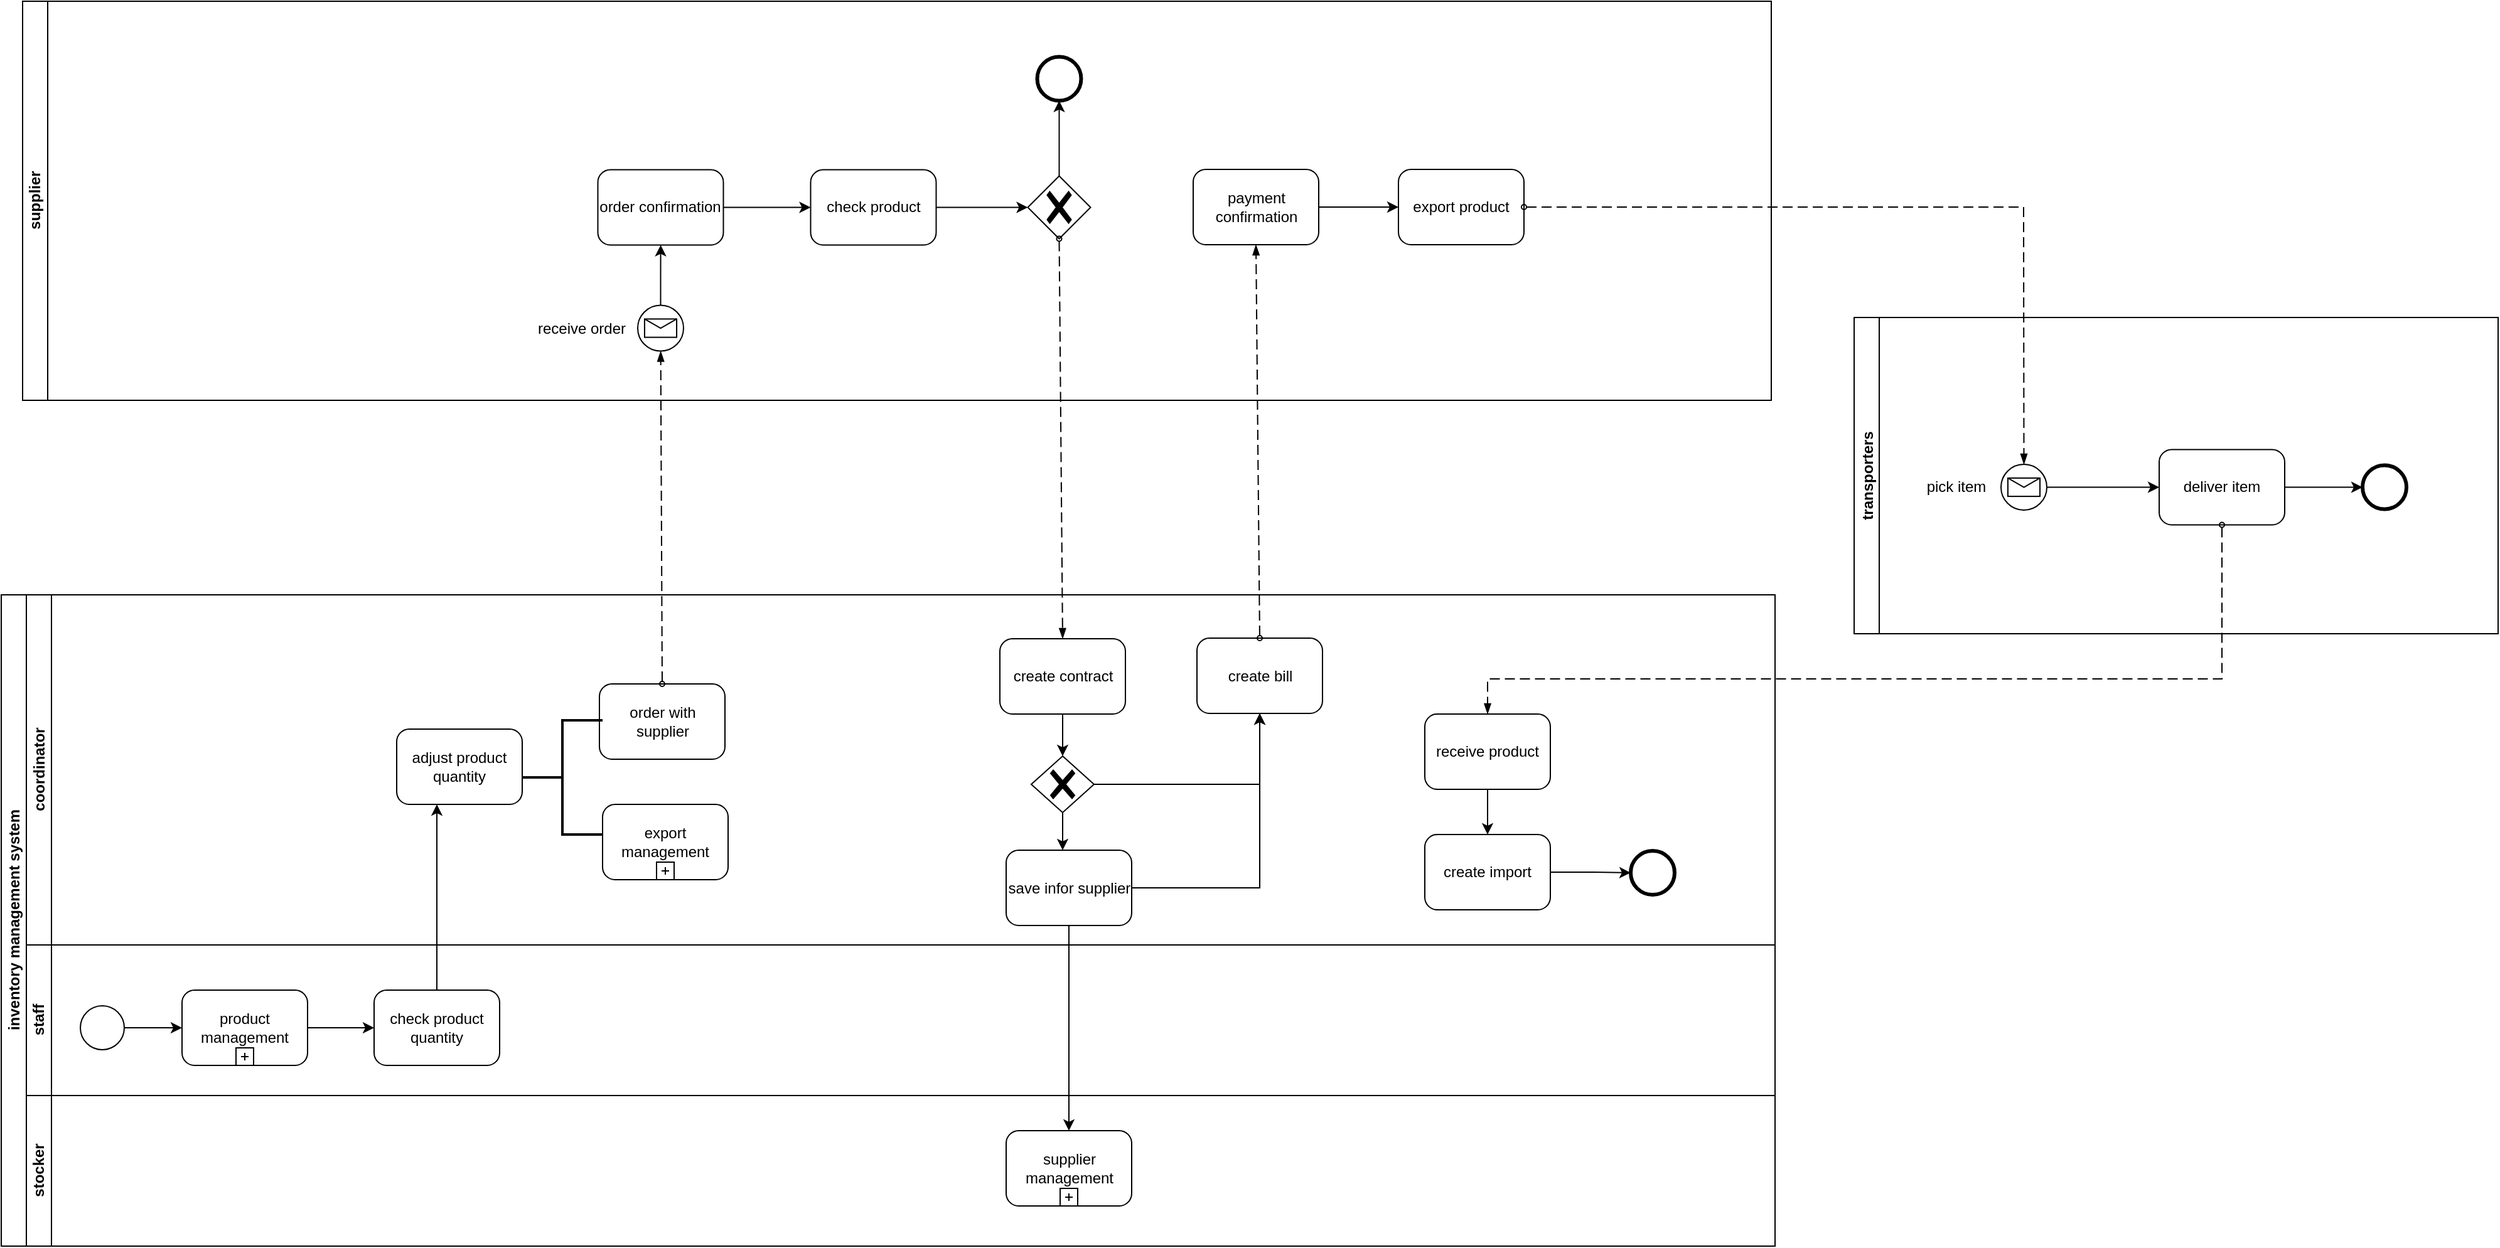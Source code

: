<mxfile version="20.2.4" type="device"><diagram name="Page-1" id="74e2e168-ea6b-b213-b513-2b3c1d86103e"><mxGraphModel dx="2302" dy="1260" grid="1" gridSize="9" guides="1" tooltips="1" connect="1" arrows="1" fold="1" page="1" pageScale="1" pageWidth="1500" pageHeight="1920" background="none" math="0" shadow="0"><root><mxCell id="0"/><mxCell id="1" parent="0"/><mxCell id="8CF6cLF_497ZP0KfiTRn-6" value="supplier" style="swimlane;html=1;startSize=20;horizontal=0;" parent="1" vertex="1"><mxGeometry x="107" y="108" width="1393" height="318" as="geometry"/></mxCell><mxCell id="yt2m0FL5eR5qhUg7MyY3-20" value="" style="edgeStyle=orthogonalEdgeStyle;rounded=0;orthogonalLoop=1;jettySize=auto;html=1;" edge="1" parent="8CF6cLF_497ZP0KfiTRn-6" source="8CF6cLF_497ZP0KfiTRn-21" target="yt2m0FL5eR5qhUg7MyY3-19"><mxGeometry relative="1" as="geometry"/></mxCell><mxCell id="8CF6cLF_497ZP0KfiTRn-21" value="order confirmation" style="points=[[0.25,0,0],[0.5,0,0],[0.75,0,0],[1,0.25,0],[1,0.5,0],[1,0.75,0],[0.75,1,0],[0.5,1,0],[0.25,1,0],[0,0.75,0],[0,0.5,0],[0,0.25,0]];shape=mxgraph.bpmn.task;whiteSpace=wrap;rectStyle=rounded;size=10;taskMarker=abstract;" parent="8CF6cLF_497ZP0KfiTRn-6" vertex="1"><mxGeometry x="458.25" y="134.25" width="100" height="60" as="geometry"/></mxCell><mxCell id="yt2m0FL5eR5qhUg7MyY3-23" value="" style="edgeStyle=orthogonalEdgeStyle;rounded=0;orthogonalLoop=1;jettySize=auto;html=1;" edge="1" parent="8CF6cLF_497ZP0KfiTRn-6" source="yt2m0FL5eR5qhUg7MyY3-1" target="yt2m0FL5eR5qhUg7MyY3-22"><mxGeometry relative="1" as="geometry"/></mxCell><mxCell id="yt2m0FL5eR5qhUg7MyY3-1" value="" style="points=[[0.25,0.25,0],[0.5,0,0],[0.75,0.25,0],[1,0.5,0],[0.75,0.75,0],[0.5,1,0],[0.25,0.75,0],[0,0.5,0]];shape=mxgraph.bpmn.gateway2;html=1;verticalLabelPosition=bottom;labelBackgroundColor=#ffffff;verticalAlign=top;align=center;perimeter=rhombusPerimeter;outlineConnect=0;outline=none;symbol=none;gwType=exclusive;" vertex="1" parent="8CF6cLF_497ZP0KfiTRn-6"><mxGeometry x="800.75" y="139.25" width="50" height="50" as="geometry"/></mxCell><mxCell id="yt2m0FL5eR5qhUg7MyY3-13" value="" style="edgeStyle=orthogonalEdgeStyle;rounded=0;orthogonalLoop=1;jettySize=auto;html=1;" edge="1" parent="8CF6cLF_497ZP0KfiTRn-6" source="yt2m0FL5eR5qhUg7MyY3-9" target="yt2m0FL5eR5qhUg7MyY3-12"><mxGeometry relative="1" as="geometry"/></mxCell><mxCell id="yt2m0FL5eR5qhUg7MyY3-9" value="payment confirmation" style="points=[[0.25,0,0],[0.5,0,0],[0.75,0,0],[1,0.25,0],[1,0.5,0],[1,0.75,0],[0.75,1,0],[0.5,1,0],[0.25,1,0],[0,0.75,0],[0,0.5,0],[0,0.25,0]];shape=mxgraph.bpmn.task;whiteSpace=wrap;rectStyle=rounded;size=10;taskMarker=abstract;" vertex="1" parent="8CF6cLF_497ZP0KfiTRn-6"><mxGeometry x="932.5" y="134" width="100" height="60" as="geometry"/></mxCell><mxCell id="yt2m0FL5eR5qhUg7MyY3-12" value="export product" style="points=[[0.25,0,0],[0.5,0,0],[0.75,0,0],[1,0.25,0],[1,0.5,0],[1,0.75,0],[0.75,1,0],[0.5,1,0],[0.25,1,0],[0,0.75,0],[0,0.5,0],[0,0.25,0]];shape=mxgraph.bpmn.task;whiteSpace=wrap;rectStyle=rounded;size=10;taskMarker=abstract;" vertex="1" parent="8CF6cLF_497ZP0KfiTRn-6"><mxGeometry x="1096" y="134" width="100" height="60" as="geometry"/></mxCell><mxCell id="yt2m0FL5eR5qhUg7MyY3-16" value="" style="edgeStyle=orthogonalEdgeStyle;rounded=0;orthogonalLoop=1;jettySize=auto;html=1;" edge="1" parent="8CF6cLF_497ZP0KfiTRn-6" source="yt2m0FL5eR5qhUg7MyY3-14" target="8CF6cLF_497ZP0KfiTRn-21"><mxGeometry relative="1" as="geometry"/></mxCell><mxCell id="yt2m0FL5eR5qhUg7MyY3-14" value="" style="points=[[0.145,0.145,0],[0.5,0,0],[0.855,0.145,0],[1,0.5,0],[0.855,0.855,0],[0.5,1,0],[0.145,0.855,0],[0,0.5,0]];shape=mxgraph.bpmn.event;html=1;verticalLabelPosition=bottom;labelBackgroundColor=#ffffff;verticalAlign=top;align=center;perimeter=ellipsePerimeter;outlineConnect=0;aspect=fixed;outline=standard;symbol=message;" vertex="1" parent="8CF6cLF_497ZP0KfiTRn-6"><mxGeometry x="490" y="242.25" width="36.5" height="36.5" as="geometry"/></mxCell><mxCell id="yt2m0FL5eR5qhUg7MyY3-17" value="receive order" style="text;html=1;align=center;verticalAlign=middle;resizable=0;points=[];autosize=1;strokeColor=none;fillColor=none;" vertex="1" parent="8CF6cLF_497ZP0KfiTRn-6"><mxGeometry x="400" y="247" width="90" height="27" as="geometry"/></mxCell><mxCell id="yt2m0FL5eR5qhUg7MyY3-21" value="" style="edgeStyle=orthogonalEdgeStyle;rounded=0;orthogonalLoop=1;jettySize=auto;html=1;" edge="1" parent="8CF6cLF_497ZP0KfiTRn-6" source="yt2m0FL5eR5qhUg7MyY3-19" target="yt2m0FL5eR5qhUg7MyY3-1"><mxGeometry relative="1" as="geometry"/></mxCell><mxCell id="yt2m0FL5eR5qhUg7MyY3-19" value="check product" style="points=[[0.25,0,0],[0.5,0,0],[0.75,0,0],[1,0.25,0],[1,0.5,0],[1,0.75,0],[0.75,1,0],[0.5,1,0],[0.25,1,0],[0,0.75,0],[0,0.5,0],[0,0.25,0]];shape=mxgraph.bpmn.task;whiteSpace=wrap;rectStyle=rounded;size=10;taskMarker=abstract;" vertex="1" parent="8CF6cLF_497ZP0KfiTRn-6"><mxGeometry x="627.75" y="134.25" width="100" height="60" as="geometry"/></mxCell><mxCell id="yt2m0FL5eR5qhUg7MyY3-22" value="" style="points=[[0.145,0.145,0],[0.5,0,0],[0.855,0.145,0],[1,0.5,0],[0.855,0.855,0],[0.5,1,0],[0.145,0.855,0],[0,0.5,0]];shape=mxgraph.bpmn.event;html=1;verticalLabelPosition=bottom;labelBackgroundColor=#ffffff;verticalAlign=top;align=center;perimeter=ellipsePerimeter;outlineConnect=0;aspect=fixed;outline=end;symbol=terminate2;" vertex="1" parent="8CF6cLF_497ZP0KfiTRn-6"><mxGeometry x="808.25" y="44.25" width="35" height="35" as="geometry"/></mxCell><mxCell id="8CF6cLF_497ZP0KfiTRn-80" value="inventory management system&lt;br&gt;" style="swimlane;html=1;childLayout=stackLayout;resizeParent=1;resizeParentMax=0;horizontal=0;startSize=20;horizontalStack=0;" parent="1" vertex="1"><mxGeometry x="90" y="581" width="1413" height="519" as="geometry"/></mxCell><mxCell id="8CF6cLF_497ZP0KfiTRn-81" value="coordinator" style="swimlane;html=1;startSize=20;horizontal=0;" parent="8CF6cLF_497ZP0KfiTRn-80" vertex="1"><mxGeometry x="20" width="1393" height="279" as="geometry"/></mxCell><mxCell id="8CF6cLF_497ZP0KfiTRn-23" value="adjust product quantity" style="points=[[0.25,0,0],[0.5,0,0],[0.75,0,0],[1,0.25,0],[1,0.5,0],[1,0.75,0],[0.75,1,0],[0.5,1,0],[0.25,1,0],[0,0.75,0],[0,0.5,0],[0,0.25,0]];shape=mxgraph.bpmn.task;whiteSpace=wrap;rectStyle=rounded;size=10;taskMarker=abstract;" parent="8CF6cLF_497ZP0KfiTRn-81" vertex="1"><mxGeometry x="295" y="107" width="100" height="60" as="geometry"/></mxCell><mxCell id="8CF6cLF_497ZP0KfiTRn-122" value="" style="edgeStyle=orthogonalEdgeStyle;rounded=0;orthogonalLoop=1;jettySize=auto;html=1;" parent="8CF6cLF_497ZP0KfiTRn-81" source="8CF6cLF_497ZP0KfiTRn-37" target="8CF6cLF_497ZP0KfiTRn-42" edge="1"><mxGeometry relative="1" as="geometry"><Array as="points"><mxPoint x="823.5" y="149.5"/><mxPoint x="823.5" y="149.5"/></Array></mxGeometry></mxCell><mxCell id="8CF6cLF_497ZP0KfiTRn-124" value="" style="edgeStyle=orthogonalEdgeStyle;rounded=0;orthogonalLoop=1;jettySize=auto;html=1;" parent="8CF6cLF_497ZP0KfiTRn-81" source="8CF6cLF_497ZP0KfiTRn-37" target="8CF6cLF_497ZP0KfiTRn-40" edge="1"><mxGeometry relative="1" as="geometry"/></mxCell><mxCell id="8CF6cLF_497ZP0KfiTRn-37" value="" style="points=[[0.25,0.25,0],[0.5,0,0],[0.75,0.25,0],[1,0.5,0],[0.75,0.75,0],[0.5,1,0],[0.25,0.75,0],[0,0.5,0]];shape=mxgraph.bpmn.gateway2;html=1;verticalLabelPosition=bottom;labelBackgroundColor=#ffffff;verticalAlign=top;align=center;perimeter=rhombusPerimeter;outlineConnect=0;outline=none;symbol=none;gwType=exclusive;" parent="8CF6cLF_497ZP0KfiTRn-81" vertex="1"><mxGeometry x="800.5" y="128.5" width="50" height="45" as="geometry"/></mxCell><mxCell id="8CF6cLF_497ZP0KfiTRn-125" style="edgeStyle=orthogonalEdgeStyle;rounded=0;orthogonalLoop=1;jettySize=auto;html=1;exitX=1;exitY=0.5;exitDx=0;exitDy=0;exitPerimeter=0;entryX=0.5;entryY=1;entryDx=0;entryDy=0;entryPerimeter=0;" parent="8CF6cLF_497ZP0KfiTRn-81" source="8CF6cLF_497ZP0KfiTRn-42" target="8CF6cLF_497ZP0KfiTRn-40" edge="1"><mxGeometry relative="1" as="geometry"/></mxCell><mxCell id="8CF6cLF_497ZP0KfiTRn-42" value="save infor supplier" style="points=[[0.25,0,0],[0.5,0,0],[0.75,0,0],[1,0.25,0],[1,0.5,0],[1,0.75,0],[0.75,1,0],[0.5,1,0],[0.25,1,0],[0,0.75,0],[0,0.5,0],[0,0.25,0]];shape=mxgraph.bpmn.task;whiteSpace=wrap;rectStyle=rounded;size=10;taskMarker=abstract;" parent="8CF6cLF_497ZP0KfiTRn-81" vertex="1"><mxGeometry x="780.5" y="203.5" width="100" height="60" as="geometry"/></mxCell><mxCell id="8CF6cLF_497ZP0KfiTRn-40" value="create bill" style="points=[[0.25,0,0],[0.5,0,0],[0.75,0,0],[1,0.25,0],[1,0.5,0],[1,0.75,0],[0.75,1,0],[0.5,1,0],[0.25,1,0],[0,0.75,0],[0,0.5,0],[0,0.25,0]];shape=mxgraph.bpmn.task;whiteSpace=wrap;rectStyle=rounded;size=10;taskMarker=abstract;" parent="8CF6cLF_497ZP0KfiTRn-81" vertex="1"><mxGeometry x="932.5" y="34.5" width="100" height="60" as="geometry"/></mxCell><mxCell id="8CF6cLF_497ZP0KfiTRn-128" value="" style="edgeStyle=orthogonalEdgeStyle;rounded=0;orthogonalLoop=1;jettySize=auto;html=1;" parent="8CF6cLF_497ZP0KfiTRn-81" source="8CF6cLF_497ZP0KfiTRn-44" target="8CF6cLF_497ZP0KfiTRn-127" edge="1"><mxGeometry relative="1" as="geometry"/></mxCell><mxCell id="8CF6cLF_497ZP0KfiTRn-44" value="create import" style="points=[[0.25,0,0],[0.5,0,0],[0.75,0,0],[1,0.25,0],[1,0.5,0],[1,0.75,0],[0.75,1,0],[0.5,1,0],[0.25,1,0],[0,0.75,0],[0,0.5,0],[0,0.25,0]];shape=mxgraph.bpmn.task;whiteSpace=wrap;rectStyle=rounded;size=10;taskMarker=abstract;" parent="8CF6cLF_497ZP0KfiTRn-81" vertex="1"><mxGeometry x="1114" y="191" width="100" height="60" as="geometry"/></mxCell><mxCell id="8CF6cLF_497ZP0KfiTRn-118" value="order with supplier" style="points=[[0.25,0,0],[0.5,0,0],[0.75,0,0],[1,0.25,0],[1,0.5,0],[1,0.75,0],[0.75,1,0],[0.5,1,0],[0.25,1,0],[0,0.75,0],[0,0.5,0],[0,0.25,0]];shape=mxgraph.bpmn.task;whiteSpace=wrap;rectStyle=rounded;size=10;taskMarker=abstract;" parent="8CF6cLF_497ZP0KfiTRn-81" vertex="1"><mxGeometry x="456.5" y="71" width="100" height="60" as="geometry"/></mxCell><mxCell id="8CF6cLF_497ZP0KfiTRn-127" value="" style="points=[[0.145,0.145,0],[0.5,0,0],[0.855,0.145,0],[1,0.5,0],[0.855,0.855,0],[0.5,1,0],[0.145,0.855,0],[0,0.5,0]];shape=mxgraph.bpmn.event;html=1;verticalLabelPosition=bottom;labelBackgroundColor=#ffffff;verticalAlign=top;align=center;perimeter=ellipsePerimeter;outlineConnect=0;aspect=fixed;outline=end;symbol=terminate2;" parent="8CF6cLF_497ZP0KfiTRn-81" vertex="1"><mxGeometry x="1278" y="204" width="35" height="35" as="geometry"/></mxCell><mxCell id="8CF6cLF_497ZP0KfiTRn-149" value="" style="strokeWidth=2;html=1;shape=mxgraph.flowchart.annotation_2;align=left;labelPosition=right;pointerEvents=1;" parent="8CF6cLF_497ZP0KfiTRn-81" vertex="1"><mxGeometry x="395" y="100" width="64" height="91" as="geometry"/></mxCell><mxCell id="8CF6cLF_497ZP0KfiTRn-150" value="export management" style="points=[[0.25,0,0],[0.5,0,0],[0.75,0,0],[1,0.25,0],[1,0.5,0],[1,0.75,0],[0.75,1,0],[0.5,1,0],[0.25,1,0],[0,0.75,0],[0,0.5,0],[0,0.25,0]];shape=mxgraph.bpmn.task;whiteSpace=wrap;rectStyle=rounded;size=10;taskMarker=abstract;isLoopSub=1;" parent="8CF6cLF_497ZP0KfiTRn-81" vertex="1"><mxGeometry x="459" y="167" width="100" height="60" as="geometry"/></mxCell><mxCell id="8CF6cLF_497ZP0KfiTRn-153" style="edgeStyle=orthogonalEdgeStyle;rounded=0;orthogonalLoop=1;jettySize=auto;html=1;entryX=0.5;entryY=0;entryDx=0;entryDy=0;entryPerimeter=0;" parent="8CF6cLF_497ZP0KfiTRn-81" source="8CF6cLF_497ZP0KfiTRn-33" target="8CF6cLF_497ZP0KfiTRn-37" edge="1"><mxGeometry relative="1" as="geometry"/></mxCell><mxCell id="8CF6cLF_497ZP0KfiTRn-33" value="create contract" style="points=[[0.25,0,0],[0.5,0,0],[0.75,0,0],[1,0.25,0],[1,0.5,0],[1,0.75,0],[0.75,1,0],[0.5,1,0],[0.25,1,0],[0,0.75,0],[0,0.5,0],[0,0.25,0]];shape=mxgraph.bpmn.task;whiteSpace=wrap;rectStyle=rounded;size=10;taskMarker=abstract;" parent="8CF6cLF_497ZP0KfiTRn-81" vertex="1"><mxGeometry x="775.5" y="35" width="100" height="60" as="geometry"/></mxCell><mxCell id="yt2m0FL5eR5qhUg7MyY3-37" value="" style="edgeStyle=orthogonalEdgeStyle;rounded=0;orthogonalLoop=1;jettySize=auto;html=1;" edge="1" parent="8CF6cLF_497ZP0KfiTRn-81" source="yt2m0FL5eR5qhUg7MyY3-35" target="8CF6cLF_497ZP0KfiTRn-44"><mxGeometry relative="1" as="geometry"/></mxCell><mxCell id="yt2m0FL5eR5qhUg7MyY3-35" value="receive product" style="points=[[0.25,0,0],[0.5,0,0],[0.75,0,0],[1,0.25,0],[1,0.5,0],[1,0.75,0],[0.75,1,0],[0.5,1,0],[0.25,1,0],[0,0.75,0],[0,0.5,0],[0,0.25,0]];shape=mxgraph.bpmn.task;whiteSpace=wrap;rectStyle=rounded;size=10;taskMarker=abstract;" vertex="1" parent="8CF6cLF_497ZP0KfiTRn-81"><mxGeometry x="1114" y="95" width="100" height="60" as="geometry"/></mxCell><mxCell id="8CF6cLF_497ZP0KfiTRn-82" value="staff" style="swimlane;html=1;startSize=20;horizontal=0;" parent="8CF6cLF_497ZP0KfiTRn-80" vertex="1"><mxGeometry x="20" y="279" width="1393" height="120" as="geometry"/></mxCell><mxCell id="8CF6cLF_497ZP0KfiTRn-17" value="check product quantity" style="points=[[0.25,0,0],[0.5,0,0],[0.75,0,0],[1,0.25,0],[1,0.5,0],[1,0.75,0],[0.75,1,0],[0.5,1,0],[0.25,1,0],[0,0.75,0],[0,0.5,0],[0,0.25,0]];shape=mxgraph.bpmn.task;whiteSpace=wrap;rectStyle=rounded;size=10;taskMarker=abstract;" parent="8CF6cLF_497ZP0KfiTRn-82" vertex="1"><mxGeometry x="277" y="36" width="100" height="60" as="geometry"/></mxCell><mxCell id="8CF6cLF_497ZP0KfiTRn-138" value="" style="edgeStyle=orthogonalEdgeStyle;rounded=0;orthogonalLoop=1;jettySize=auto;html=1;" parent="8CF6cLF_497ZP0KfiTRn-82" source="8CF6cLF_497ZP0KfiTRn-9" target="8CF6cLF_497ZP0KfiTRn-137" edge="1"><mxGeometry relative="1" as="geometry"/></mxCell><mxCell id="8CF6cLF_497ZP0KfiTRn-9" value="" style="points=[[0.145,0.145,0],[0.5,0,0],[0.855,0.145,0],[1,0.5,0],[0.855,0.855,0],[0.5,1,0],[0.145,0.855,0],[0,0.5,0]];shape=mxgraph.bpmn.event;html=1;verticalLabelPosition=bottom;labelBackgroundColor=#ffffff;verticalAlign=top;align=center;perimeter=ellipsePerimeter;outlineConnect=0;aspect=fixed;outline=standard;symbol=general;" parent="8CF6cLF_497ZP0KfiTRn-82" vertex="1"><mxGeometry x="43" y="48.5" width="35" height="35" as="geometry"/></mxCell><mxCell id="8CF6cLF_497ZP0KfiTRn-139" value="" style="edgeStyle=orthogonalEdgeStyle;rounded=0;orthogonalLoop=1;jettySize=auto;html=1;" parent="8CF6cLF_497ZP0KfiTRn-82" source="8CF6cLF_497ZP0KfiTRn-137" target="8CF6cLF_497ZP0KfiTRn-17" edge="1"><mxGeometry relative="1" as="geometry"/></mxCell><mxCell id="8CF6cLF_497ZP0KfiTRn-137" value="product management" style="points=[[0.25,0,0],[0.5,0,0],[0.75,0,0],[1,0.25,0],[1,0.5,0],[1,0.75,0],[0.75,1,0],[0.5,1,0],[0.25,1,0],[0,0.75,0],[0,0.5,0],[0,0.25,0]];shape=mxgraph.bpmn.task;whiteSpace=wrap;rectStyle=rounded;size=10;taskMarker=abstract;isLoopSub=1;" parent="8CF6cLF_497ZP0KfiTRn-82" vertex="1"><mxGeometry x="124" y="36" width="100" height="60" as="geometry"/></mxCell><mxCell id="8CF6cLF_497ZP0KfiTRn-117" value="" style="edgeStyle=orthogonalEdgeStyle;rounded=0;orthogonalLoop=1;jettySize=auto;html=1;" parent="8CF6cLF_497ZP0KfiTRn-80" source="8CF6cLF_497ZP0KfiTRn-17" target="8CF6cLF_497ZP0KfiTRn-23" edge="1"><mxGeometry relative="1" as="geometry"><Array as="points"><mxPoint x="360" y="130"/><mxPoint x="360" y="130"/></Array></mxGeometry></mxCell><mxCell id="8CF6cLF_497ZP0KfiTRn-83" value="stocker&lt;br&gt;" style="swimlane;html=1;startSize=20;horizontal=0;" parent="8CF6cLF_497ZP0KfiTRn-80" vertex="1"><mxGeometry x="20" y="399" width="1393" height="120" as="geometry"/></mxCell><mxCell id="8CF6cLF_497ZP0KfiTRn-132" value="supplier management" style="points=[[0.25,0,0],[0.5,0,0],[0.75,0,0],[1,0.25,0],[1,0.5,0],[1,0.75,0],[0.75,1,0],[0.5,1,0],[0.25,1,0],[0,0.75,0],[0,0.5,0],[0,0.25,0]];shape=mxgraph.bpmn.task;whiteSpace=wrap;rectStyle=rounded;size=10;taskMarker=abstract;isLoopSub=1;" parent="8CF6cLF_497ZP0KfiTRn-83" vertex="1"><mxGeometry x="780.5" y="28" width="100" height="60" as="geometry"/></mxCell><mxCell id="8CF6cLF_497ZP0KfiTRn-136" style="edgeStyle=orthogonalEdgeStyle;rounded=0;orthogonalLoop=1;jettySize=auto;html=1;entryX=0.5;entryY=0;entryDx=0;entryDy=0;entryPerimeter=0;" parent="8CF6cLF_497ZP0KfiTRn-80" source="8CF6cLF_497ZP0KfiTRn-42" target="8CF6cLF_497ZP0KfiTRn-132" edge="1"><mxGeometry relative="1" as="geometry"><mxPoint x="851.18" y="424.176" as="targetPoint"/></mxGeometry></mxCell><mxCell id="8CF6cLF_497ZP0KfiTRn-131" value="" style="dashed=1;dashPattern=8 4;endArrow=blockThin;endFill=1;startArrow=oval;startFill=0;endSize=6;startSize=4;rounded=0;exitX=0.5;exitY=0;exitDx=0;exitDy=0;exitPerimeter=0;" parent="1" source="8CF6cLF_497ZP0KfiTRn-118" target="yt2m0FL5eR5qhUg7MyY3-14" edge="1"><mxGeometry width="160" relative="1" as="geometry"><mxPoint x="504" y="666" as="sourcePoint"/><mxPoint x="664" y="666" as="targetPoint"/></mxGeometry></mxCell><mxCell id="yt2m0FL5eR5qhUg7MyY3-10" value="" style="dashed=1;dashPattern=8 4;endArrow=blockThin;endFill=1;startArrow=oval;startFill=0;endSize=6;startSize=4;rounded=0;entryX=0.5;entryY=1;entryDx=0;entryDy=0;entryPerimeter=0;exitX=0.5;exitY=0;exitDx=0;exitDy=0;exitPerimeter=0;" edge="1" parent="1" source="8CF6cLF_497ZP0KfiTRn-40" target="yt2m0FL5eR5qhUg7MyY3-9"><mxGeometry width="160" relative="1" as="geometry"><mxPoint x="944.5" y="501" as="sourcePoint"/><mxPoint x="945" y="627.5" as="targetPoint"/></mxGeometry></mxCell><mxCell id="yt2m0FL5eR5qhUg7MyY3-4" value="" style="dashed=1;dashPattern=8 4;endArrow=blockThin;endFill=1;startArrow=oval;startFill=0;endSize=6;startSize=4;rounded=0;entryX=0.5;entryY=0;entryDx=0;entryDy=0;entryPerimeter=0;exitX=0.5;exitY=1;exitDx=0;exitDy=0;exitPerimeter=0;" edge="1" parent="1" source="yt2m0FL5eR5qhUg7MyY3-1" target="8CF6cLF_497ZP0KfiTRn-33"><mxGeometry width="160" relative="1" as="geometry"><mxPoint x="936.5" y="397.5" as="sourcePoint"/><mxPoint x="956.5" y="610" as="targetPoint"/></mxGeometry></mxCell><mxCell id="yt2m0FL5eR5qhUg7MyY3-25" value="transporters" style="swimlane;startSize=20;horizontal=0;" vertex="1" parent="1"><mxGeometry x="1566" y="360" width="513" height="252" as="geometry"/></mxCell><mxCell id="yt2m0FL5eR5qhUg7MyY3-34" value="" style="edgeStyle=orthogonalEdgeStyle;rounded=0;orthogonalLoop=1;jettySize=auto;html=1;" edge="1" parent="yt2m0FL5eR5qhUg7MyY3-25" source="yt2m0FL5eR5qhUg7MyY3-28" target="yt2m0FL5eR5qhUg7MyY3-33"><mxGeometry relative="1" as="geometry"/></mxCell><mxCell id="yt2m0FL5eR5qhUg7MyY3-28" value="deliver item" style="points=[[0.25,0,0],[0.5,0,0],[0.75,0,0],[1,0.25,0],[1,0.5,0],[1,0.75,0],[0.75,1,0],[0.5,1,0],[0.25,1,0],[0,0.75,0],[0,0.5,0],[0,0.25,0]];shape=mxgraph.bpmn.task;whiteSpace=wrap;rectStyle=rounded;size=10;taskMarker=abstract;" vertex="1" parent="yt2m0FL5eR5qhUg7MyY3-25"><mxGeometry x="243" y="105.25" width="100" height="60" as="geometry"/></mxCell><mxCell id="yt2m0FL5eR5qhUg7MyY3-32" value="" style="edgeStyle=orthogonalEdgeStyle;rounded=0;orthogonalLoop=1;jettySize=auto;html=1;" edge="1" parent="yt2m0FL5eR5qhUg7MyY3-25" source="yt2m0FL5eR5qhUg7MyY3-29" target="yt2m0FL5eR5qhUg7MyY3-28"><mxGeometry relative="1" as="geometry"/></mxCell><mxCell id="yt2m0FL5eR5qhUg7MyY3-29" value="" style="points=[[0.145,0.145,0],[0.5,0,0],[0.855,0.145,0],[1,0.5,0],[0.855,0.855,0],[0.5,1,0],[0.145,0.855,0],[0,0.5,0]];shape=mxgraph.bpmn.event;html=1;verticalLabelPosition=bottom;labelBackgroundColor=#ffffff;verticalAlign=top;align=center;perimeter=ellipsePerimeter;outlineConnect=0;aspect=fixed;outline=standard;symbol=message;" vertex="1" parent="yt2m0FL5eR5qhUg7MyY3-25"><mxGeometry x="117" y="117" width="36.5" height="36.5" as="geometry"/></mxCell><mxCell id="yt2m0FL5eR5qhUg7MyY3-31" value="pick item" style="text;html=1;align=center;verticalAlign=middle;resizable=0;points=[];autosize=1;strokeColor=none;fillColor=none;" vertex="1" parent="yt2m0FL5eR5qhUg7MyY3-25"><mxGeometry x="45" y="121.75" width="72" height="27" as="geometry"/></mxCell><mxCell id="yt2m0FL5eR5qhUg7MyY3-33" value="" style="points=[[0.145,0.145,0],[0.5,0,0],[0.855,0.145,0],[1,0.5,0],[0.855,0.855,0],[0.5,1,0],[0.145,0.855,0],[0,0.5,0]];shape=mxgraph.bpmn.event;html=1;verticalLabelPosition=bottom;labelBackgroundColor=#ffffff;verticalAlign=top;align=center;perimeter=ellipsePerimeter;outlineConnect=0;aspect=fixed;outline=end;symbol=terminate2;" vertex="1" parent="yt2m0FL5eR5qhUg7MyY3-25"><mxGeometry x="405" y="117.75" width="35" height="35" as="geometry"/></mxCell><mxCell id="yt2m0FL5eR5qhUg7MyY3-30" value="" style="dashed=1;dashPattern=8 4;endArrow=blockThin;endFill=1;startArrow=oval;startFill=0;endSize=6;startSize=4;rounded=0;exitX=1;exitY=0.5;exitDx=0;exitDy=0;exitPerimeter=0;" edge="1" parent="1" source="yt2m0FL5eR5qhUg7MyY3-12" target="yt2m0FL5eR5qhUg7MyY3-29"><mxGeometry width="160" relative="1" as="geometry"><mxPoint x="1101.5" y="624.5" as="sourcePoint"/><mxPoint x="2025" y="261" as="targetPoint"/><Array as="points"><mxPoint x="1701" y="272"/></Array></mxGeometry></mxCell><mxCell id="yt2m0FL5eR5qhUg7MyY3-36" value="" style="dashed=1;dashPattern=8 4;endArrow=blockThin;endFill=1;startArrow=oval;startFill=0;endSize=6;startSize=4;rounded=0;entryX=0.5;entryY=0;entryDx=0;entryDy=0;entryPerimeter=0;exitX=0.5;exitY=1;exitDx=0;exitDy=0;exitPerimeter=0;" edge="1" parent="1" source="yt2m0FL5eR5qhUg7MyY3-28" target="yt2m0FL5eR5qhUg7MyY3-35"><mxGeometry width="160" relative="1" as="geometry"><mxPoint x="1101.5" y="624.5" as="sourcePoint"/><mxPoint x="1098.5" y="311.0" as="targetPoint"/><Array as="points"><mxPoint x="1859" y="648"/><mxPoint x="1274" y="648"/></Array></mxGeometry></mxCell></root></mxGraphModel></diagram></mxfile>